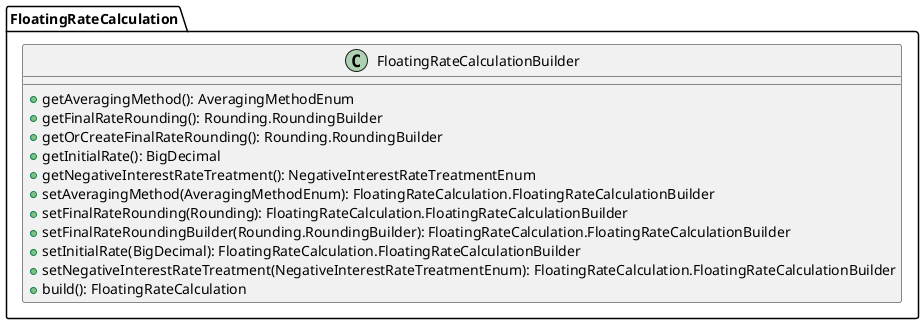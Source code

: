 @startuml

    class FloatingRateCalculation.FloatingRateCalculationBuilder [[FloatingRateCalculation.FloatingRateCalculationBuilder.html]] {
        +getAveragingMethod(): AveragingMethodEnum
        +getFinalRateRounding(): Rounding.RoundingBuilder
        +getOrCreateFinalRateRounding(): Rounding.RoundingBuilder
        +getInitialRate(): BigDecimal
        +getNegativeInterestRateTreatment(): NegativeInterestRateTreatmentEnum
        +setAveragingMethod(AveragingMethodEnum): FloatingRateCalculation.FloatingRateCalculationBuilder
        +setFinalRateRounding(Rounding): FloatingRateCalculation.FloatingRateCalculationBuilder
        +setFinalRateRoundingBuilder(Rounding.RoundingBuilder): FloatingRateCalculation.FloatingRateCalculationBuilder
        +setInitialRate(BigDecimal): FloatingRateCalculation.FloatingRateCalculationBuilder
        +setNegativeInterestRateTreatment(NegativeInterestRateTreatmentEnum): FloatingRateCalculation.FloatingRateCalculationBuilder
        +build(): FloatingRateCalculation
    }

@enduml
